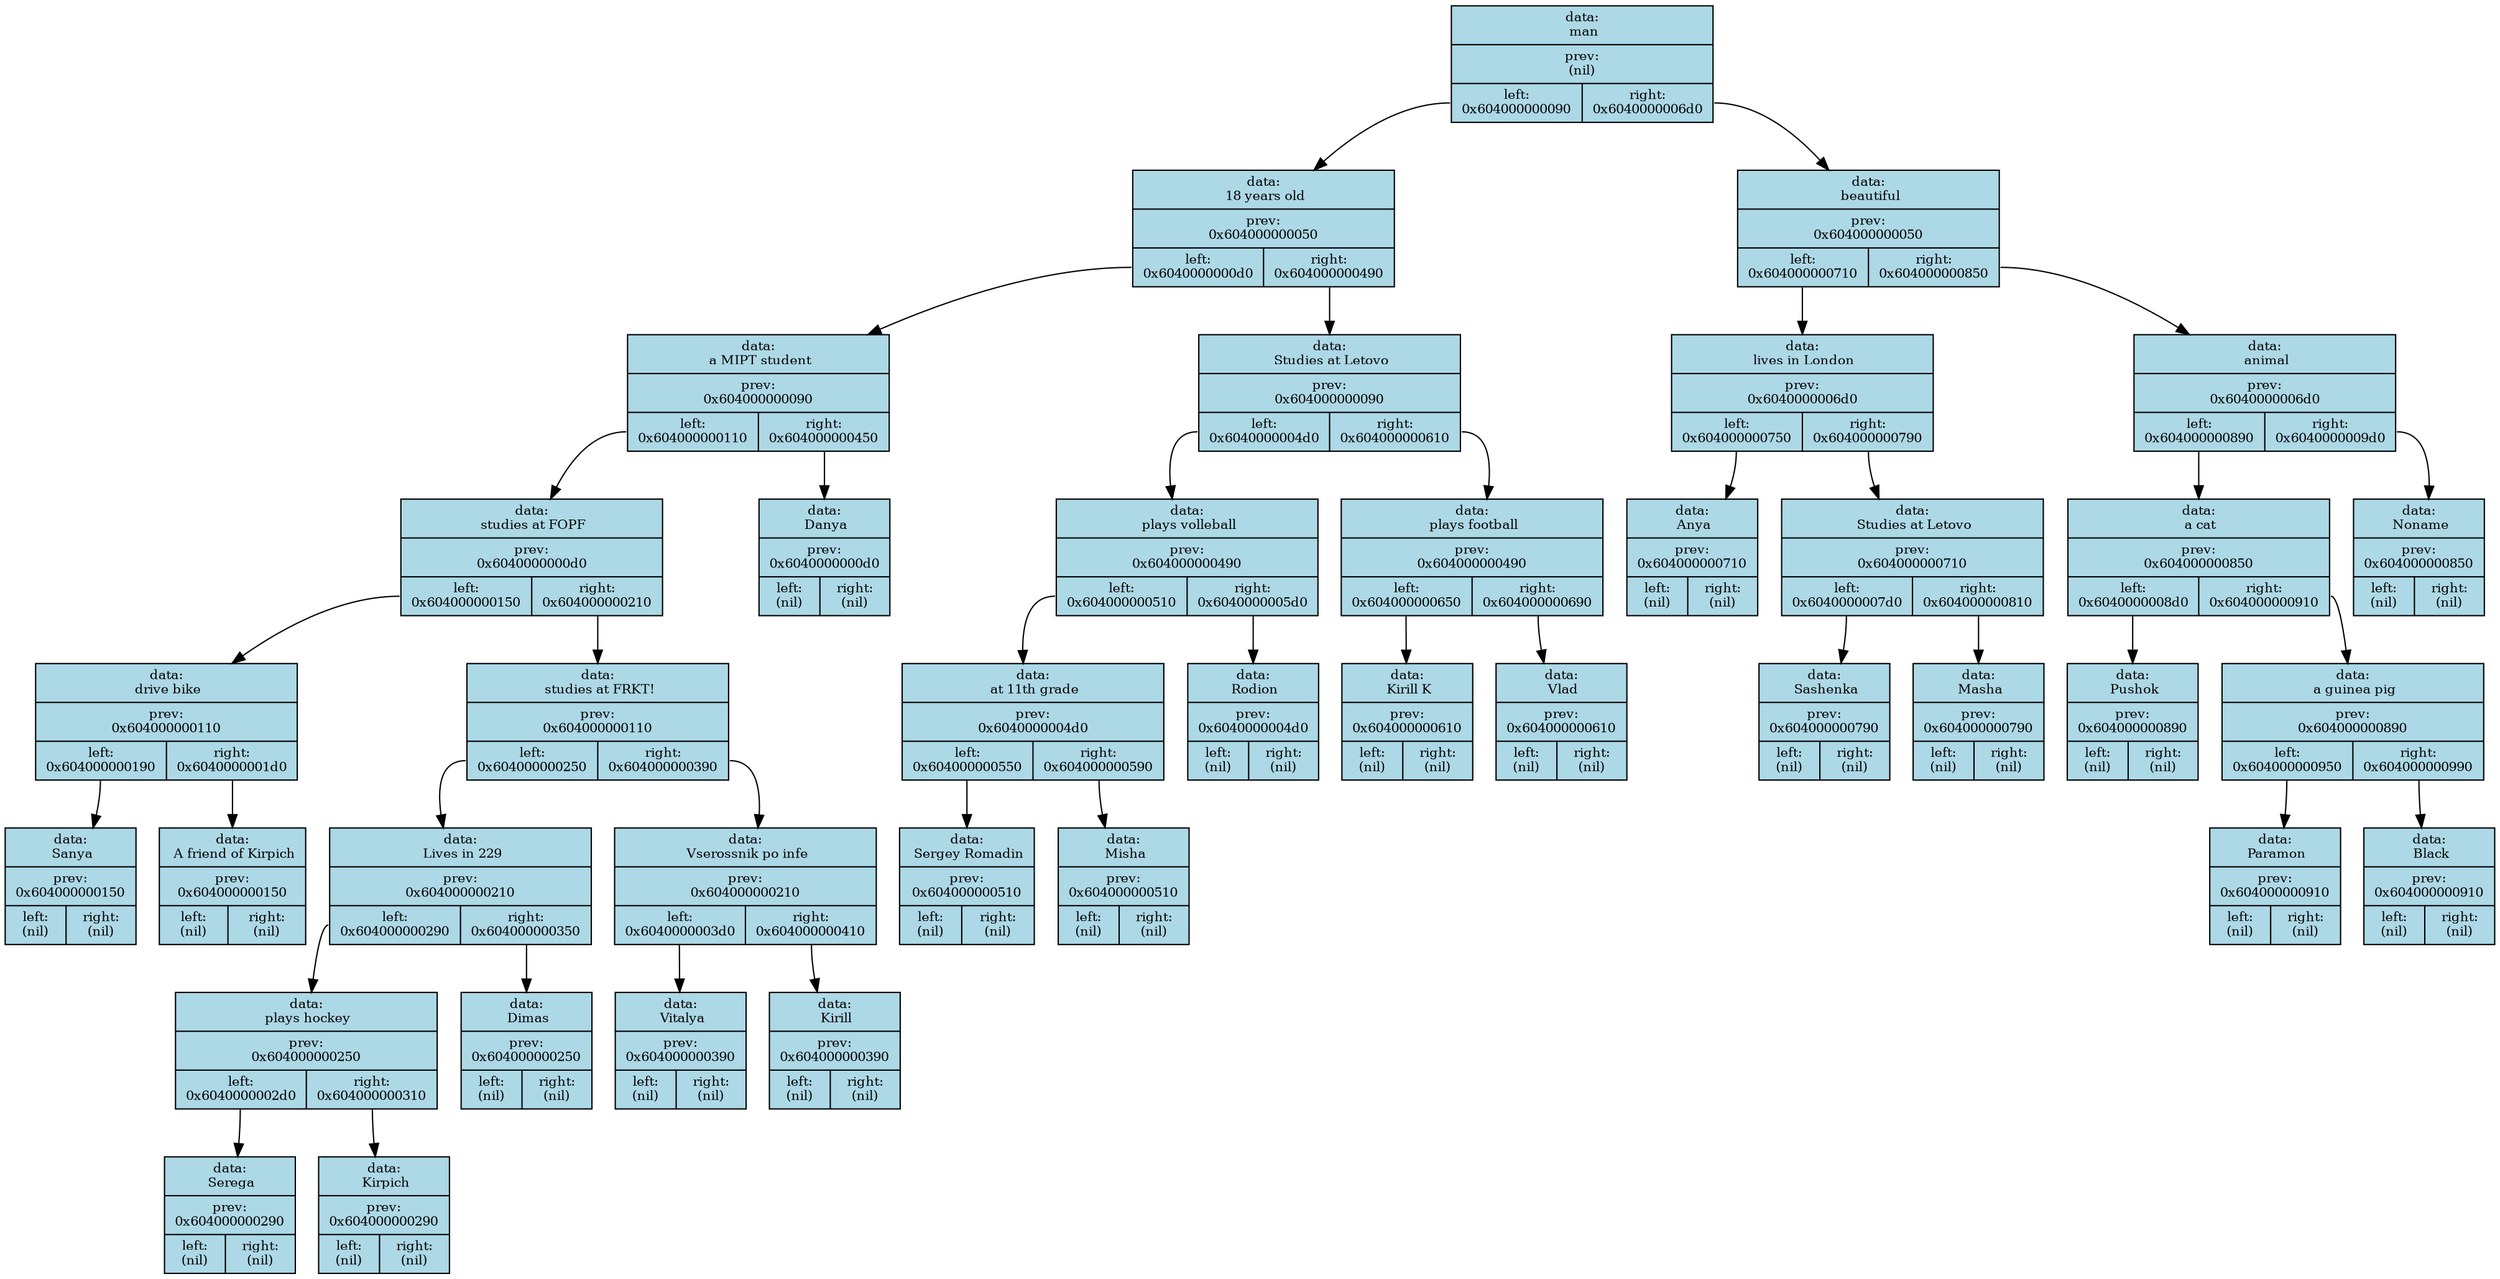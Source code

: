 digraph G{
    rankdir = TB;
    node[ colour = black, shape = rectangle, fontsize = 10 ];
    edge[ colour = black ];
    node1 [shape = record, style = filled, fillcolor = lightblue, label = "{ <data> data:\n man | <prev> prev:\n(nil) | { <left> left:\n0x604000000090 | <right> right:\n0x6040000006d0 }}"];
    node2 [shape = record, style = filled, fillcolor = lightblue, label = "{ <data> data:\n 18 years old | <prev> prev:\n0x604000000050 | { <left> left:\n0x6040000000d0 | <right> right:\n0x604000000490 }}"];
    node3 [shape = record, style = filled, fillcolor = lightblue, label = "{ <data> data:\n a MIPT student | <prev> prev:\n0x604000000090 | { <left> left:\n0x604000000110 | <right> right:\n0x604000000450 }}"];
    node4 [shape = record, style = filled, fillcolor = lightblue, label = "{ <data> data:\n studies at FOPF | <prev> prev:\n0x6040000000d0 | { <left> left:\n0x604000000150 | <right> right:\n0x604000000210 }}"];
    node5 [shape = record, style = filled, fillcolor = lightblue, label = "{ <data> data:\n drive bike | <prev> prev:\n0x604000000110 | { <left> left:\n0x604000000190 | <right> right:\n0x6040000001d0 }}"];
    node6 [shape = record, style = filled, fillcolor = lightblue, label = "{ <data> data:\n Sanya | <prev> prev:\n0x604000000150 | { <left> left:\n(nil) | <right> right:\n(nil) }}"];
    node7 [shape = record, style = filled, fillcolor = lightblue, label = "{ <data> data:\n A friend of Kirpich | <prev> prev:\n0x604000000150 | { <left> left:\n(nil) | <right> right:\n(nil) }}"];
    node8 [shape = record, style = filled, fillcolor = lightblue, label = "{ <data> data:\n studies at FRKT! | <prev> prev:\n0x604000000110 | { <left> left:\n0x604000000250 | <right> right:\n0x604000000390 }}"];
    node9 [shape = record, style = filled, fillcolor = lightblue, label = "{ <data> data:\n Lives in 229 | <prev> prev:\n0x604000000210 | { <left> left:\n0x604000000290 | <right> right:\n0x604000000350 }}"];
    node10 [shape = record, style = filled, fillcolor = lightblue, label = "{ <data> data:\n plays hockey | <prev> prev:\n0x604000000250 | { <left> left:\n0x6040000002d0 | <right> right:\n0x604000000310 }}"];
    node11 [shape = record, style = filled, fillcolor = lightblue, label = "{ <data> data:\n Serega | <prev> prev:\n0x604000000290 | { <left> left:\n(nil) | <right> right:\n(nil) }}"];
    node12 [shape = record, style = filled, fillcolor = lightblue, label = "{ <data> data:\n Kirpich | <prev> prev:\n0x604000000290 | { <left> left:\n(nil) | <right> right:\n(nil) }}"];
    node13 [shape = record, style = filled, fillcolor = lightblue, label = "{ <data> data:\n Dimas | <prev> prev:\n0x604000000250 | { <left> left:\n(nil) | <right> right:\n(nil) }}"];
    node14 [shape = record, style = filled, fillcolor = lightblue, label = "{ <data> data:\n Vserossnik po infe | <prev> prev:\n0x604000000210 | { <left> left:\n0x6040000003d0 | <right> right:\n0x604000000410 }}"];
    node15 [shape = record, style = filled, fillcolor = lightblue, label = "{ <data> data:\n Vitalya | <prev> prev:\n0x604000000390 | { <left> left:\n(nil) | <right> right:\n(nil) }}"];
    node16 [shape = record, style = filled, fillcolor = lightblue, label = "{ <data> data:\n Kirill | <prev> prev:\n0x604000000390 | { <left> left:\n(nil) | <right> right:\n(nil) }}"];
    node17 [shape = record, style = filled, fillcolor = lightblue, label = "{ <data> data:\n Danya | <prev> prev:\n0x6040000000d0 | { <left> left:\n(nil) | <right> right:\n(nil) }}"];
    node18 [shape = record, style = filled, fillcolor = lightblue, label = "{ <data> data:\n Studies at Letovo | <prev> prev:\n0x604000000090 | { <left> left:\n0x6040000004d0 | <right> right:\n0x604000000610 }}"];
    node19 [shape = record, style = filled, fillcolor = lightblue, label = "{ <data> data:\n plays volleball | <prev> prev:\n0x604000000490 | { <left> left:\n0x604000000510 | <right> right:\n0x6040000005d0 }}"];
    node20 [shape = record, style = filled, fillcolor = lightblue, label = "{ <data> data:\n at 11th grade | <prev> prev:\n0x6040000004d0 | { <left> left:\n0x604000000550 | <right> right:\n0x604000000590 }}"];
    node21 [shape = record, style = filled, fillcolor = lightblue, label = "{ <data> data:\n Sergey Romadin | <prev> prev:\n0x604000000510 | { <left> left:\n(nil) | <right> right:\n(nil) }}"];
    node22 [shape = record, style = filled, fillcolor = lightblue, label = "{ <data> data:\n Misha | <prev> prev:\n0x604000000510 | { <left> left:\n(nil) | <right> right:\n(nil) }}"];
    node23 [shape = record, style = filled, fillcolor = lightblue, label = "{ <data> data:\n Rodion | <prev> prev:\n0x6040000004d0 | { <left> left:\n(nil) | <right> right:\n(nil) }}"];
    node24 [shape = record, style = filled, fillcolor = lightblue, label = "{ <data> data:\n plays football | <prev> prev:\n0x604000000490 | { <left> left:\n0x604000000650 | <right> right:\n0x604000000690 }}"];
    node25 [shape = record, style = filled, fillcolor = lightblue, label = "{ <data> data:\n Kirill K | <prev> prev:\n0x604000000610 | { <left> left:\n(nil) | <right> right:\n(nil) }}"];
    node26 [shape = record, style = filled, fillcolor = lightblue, label = "{ <data> data:\n Vlad | <prev> prev:\n0x604000000610 | { <left> left:\n(nil) | <right> right:\n(nil) }}"];
    node27 [shape = record, style = filled, fillcolor = lightblue, label = "{ <data> data:\n beautiful | <prev> prev:\n0x604000000050 | { <left> left:\n0x604000000710 | <right> right:\n0x604000000850 }}"];
    node28 [shape = record, style = filled, fillcolor = lightblue, label = "{ <data> data:\n lives in London | <prev> prev:\n0x6040000006d0 | { <left> left:\n0x604000000750 | <right> right:\n0x604000000790 }}"];
    node29 [shape = record, style = filled, fillcolor = lightblue, label = "{ <data> data:\n Anya | <prev> prev:\n0x604000000710 | { <left> left:\n(nil) | <right> right:\n(nil) }}"];
    node30 [shape = record, style = filled, fillcolor = lightblue, label = "{ <data> data:\n Studies at Letovo | <prev> prev:\n0x604000000710 | { <left> left:\n0x6040000007d0 | <right> right:\n0x604000000810 }}"];
    node31 [shape = record, style = filled, fillcolor = lightblue, label = "{ <data> data:\n Sashenka | <prev> prev:\n0x604000000790 | { <left> left:\n(nil) | <right> right:\n(nil) }}"];
    node32 [shape = record, style = filled, fillcolor = lightblue, label = "{ <data> data:\n Masha | <prev> prev:\n0x604000000790 | { <left> left:\n(nil) | <right> right:\n(nil) }}"];
    node33 [shape = record, style = filled, fillcolor = lightblue, label = "{ <data> data:\n animal | <prev> prev:\n0x6040000006d0 | { <left> left:\n0x604000000890 | <right> right:\n0x6040000009d0 }}"];
    node34 [shape = record, style = filled, fillcolor = lightblue, label = "{ <data> data:\n a cat | <prev> prev:\n0x604000000850 | { <left> left:\n0x6040000008d0 | <right> right:\n0x604000000910 }}"];
    node35 [shape = record, style = filled, fillcolor = lightblue, label = "{ <data> data:\n Pushok | <prev> prev:\n0x604000000890 | { <left> left:\n(nil) | <right> right:\n(nil) }}"];
    node36 [shape = record, style = filled, fillcolor = lightblue, label = "{ <data> data:\n a guinea pig | <prev> prev:\n0x604000000890 | { <left> left:\n0x604000000950 | <right> right:\n0x604000000990 }}"];
    node37 [shape = record, style = filled, fillcolor = lightblue, label = "{ <data> data:\n Paramon | <prev> prev:\n0x604000000910 | { <left> left:\n(nil) | <right> right:\n(nil) }}"];
    node38 [shape = record, style = filled, fillcolor = lightblue, label = "{ <data> data:\n Black | <prev> prev:\n0x604000000910 | { <left> left:\n(nil) | <right> right:\n(nil) }}"];
    node39 [shape = record, style = filled, fillcolor = lightblue, label = "{ <data> data:\n Noname | <prev> prev:\n0x604000000850 | { <left> left:\n(nil) | <right> right:\n(nil) }}"];
    node1: <left> -> node2;
    node2: <left> -> node3;
    node3: <left> -> node4;
    node4: <left> -> node5;
    node5: <left> -> node6;
    node5: <right> -> node7;
    node8: <left> -> node9;
    node9: <left> -> node10;
    node10: <left> -> node11;
    node10: <right> -> node12;
    node9: <right> -> node13;
    node14: <left> -> node15;
    node14: <right> -> node16;
    node8: <right> -> node14;
    node4: <right> -> node8;
    node3: <right> -> node17;
    node18: <left> -> node19;
    node19: <left> -> node20;
    node20: <left> -> node21;
    node20: <right> -> node22;
    node19: <right> -> node23;
    node24: <left> -> node25;
    node24: <right> -> node26;
    node18: <right> -> node24;
    node2: <right> -> node18;
    node27: <left> -> node28;
    node28: <left> -> node29;
    node30: <left> -> node31;
    node30: <right> -> node32;
    node28: <right> -> node30;
    node33: <left> -> node34;
    node34: <left> -> node35;
    node36: <left> -> node37;
    node36: <right> -> node38;
    node34: <right> -> node36;
    node33: <right> -> node39;
    node27: <right> -> node33;
    node1: <right> -> node27;
}
